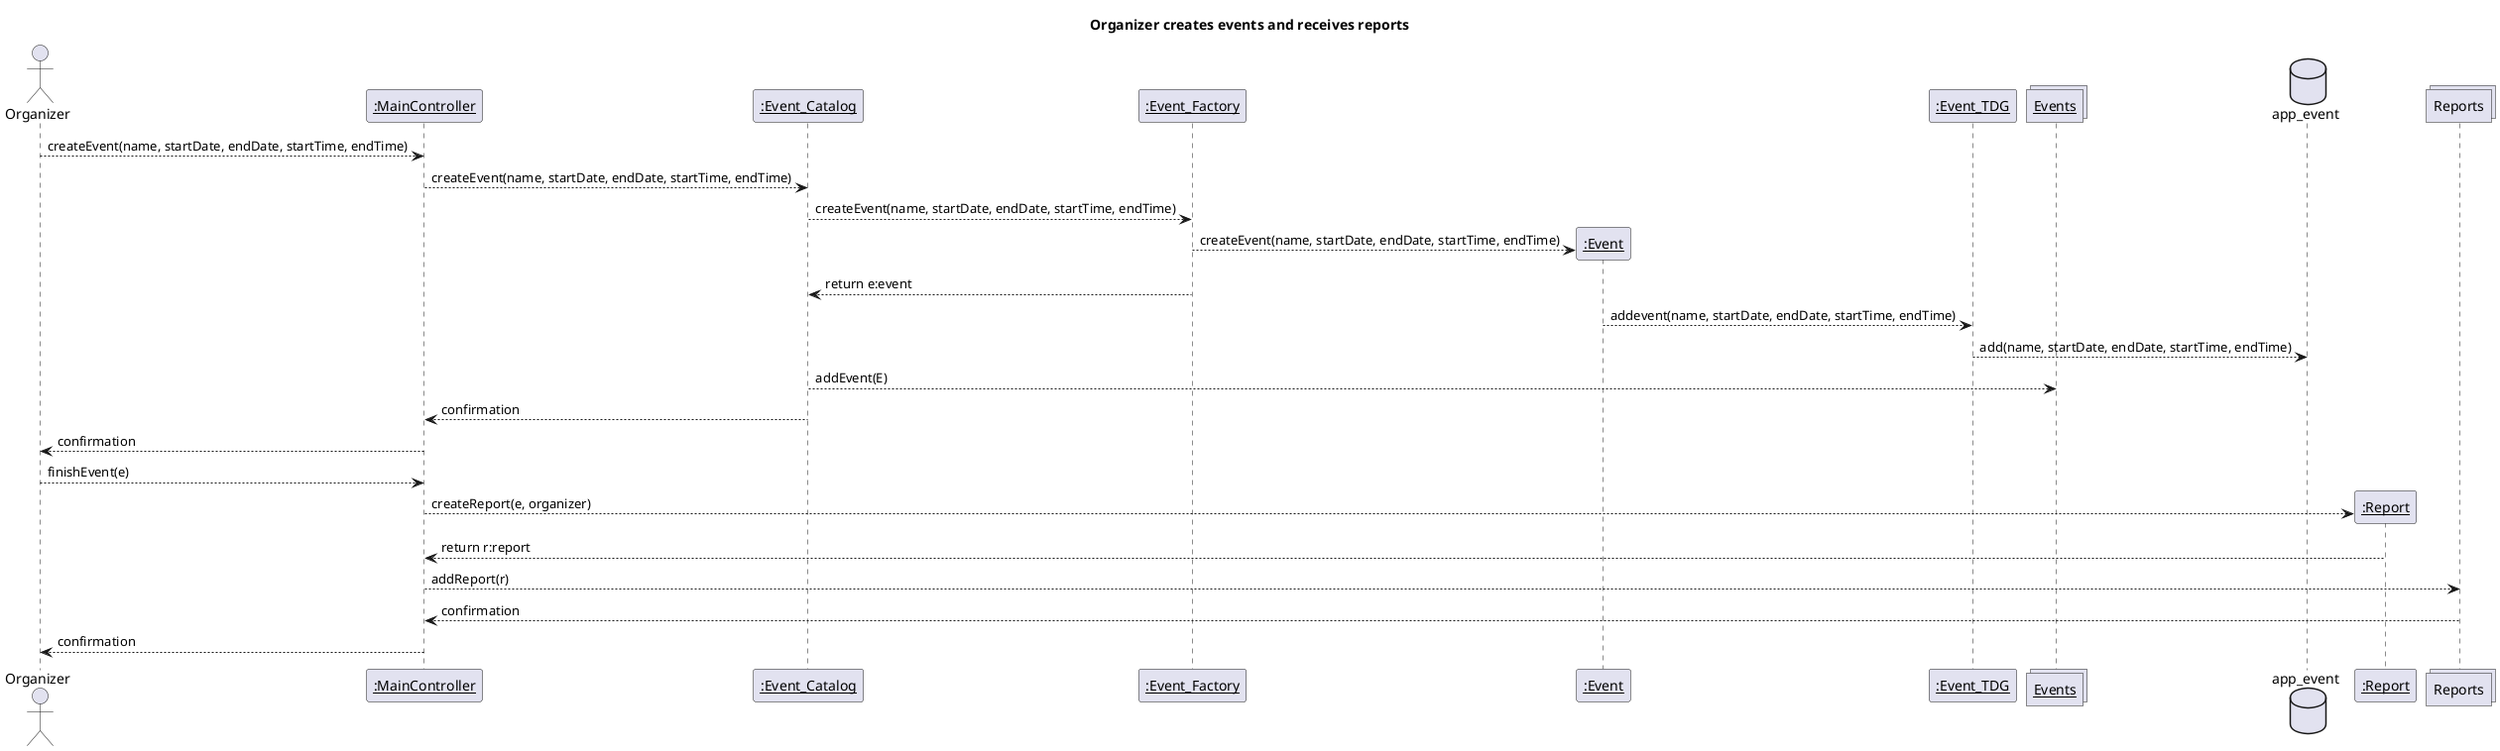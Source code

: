 

@startuml 

title: Organizer creates events and receives reports

 
actor "Organizer" as organizer
participant "__:MainController__" as mainctrl
participant "__:Event_Catalog__" as eventCat
participant "__:Event_Factory__" as eventFactory
participant "__:Event__" as event
participant "__:Event_TDG__" as eventtdg
collections "__Events__" as sees_events
database "app_event" as eventdb
participant "__:Report__" as report
collections "Reports" as reports

organizer --> mainctrl: createEvent(name, startDate, endDate, startTime, endTime)
mainctrl --> eventCat : createEvent(name, startDate, endDate, startTime, endTime)
eventCat --> eventFactory : createEvent(name, startDate, endDate, startTime, endTime)
eventFactory --> event **: createEvent(name, startDate, endDate, startTime, endTime)
eventFactory --> eventCat : return e:event
event--> eventtdg : addevent(name, startDate, endDate, startTime, endTime)
eventtdg -->eventdb : add(name, startDate, endDate, startTime, endTime)
eventCat --> sees_events: addEvent(E)
eventCat --> mainctrl: confirmation
mainctrl --> organizer: confirmation

organizer --> mainctrl: finishEvent(e)
mainctrl --> report**: createReport(e, organizer)
report --> mainctrl: return r:report
mainctrl --> reports: addReport(r)
reports --> mainctrl: confirmation
mainctrl--> organizer: confirmation






@enduml 